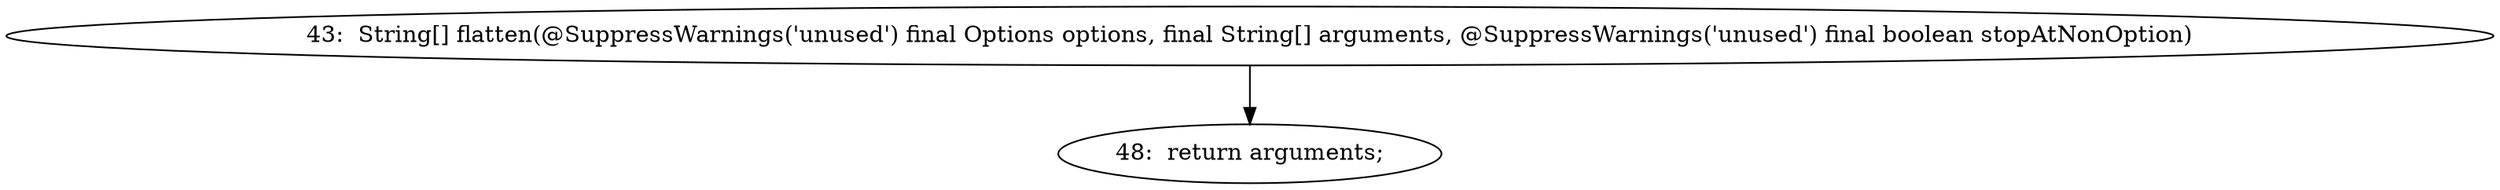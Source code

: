 digraph BasicParser_CFG {
  // graph-vertices
  v1  [label="43:  String[] flatten(@SuppressWarnings('unused') final Options options, final String[] arguments, @SuppressWarnings('unused') final boolean stopAtNonOption)"];
  v2  [label="48:  return arguments;"];
  // graph-edges
  v1 -> v2;
  // end-of-graph
}
